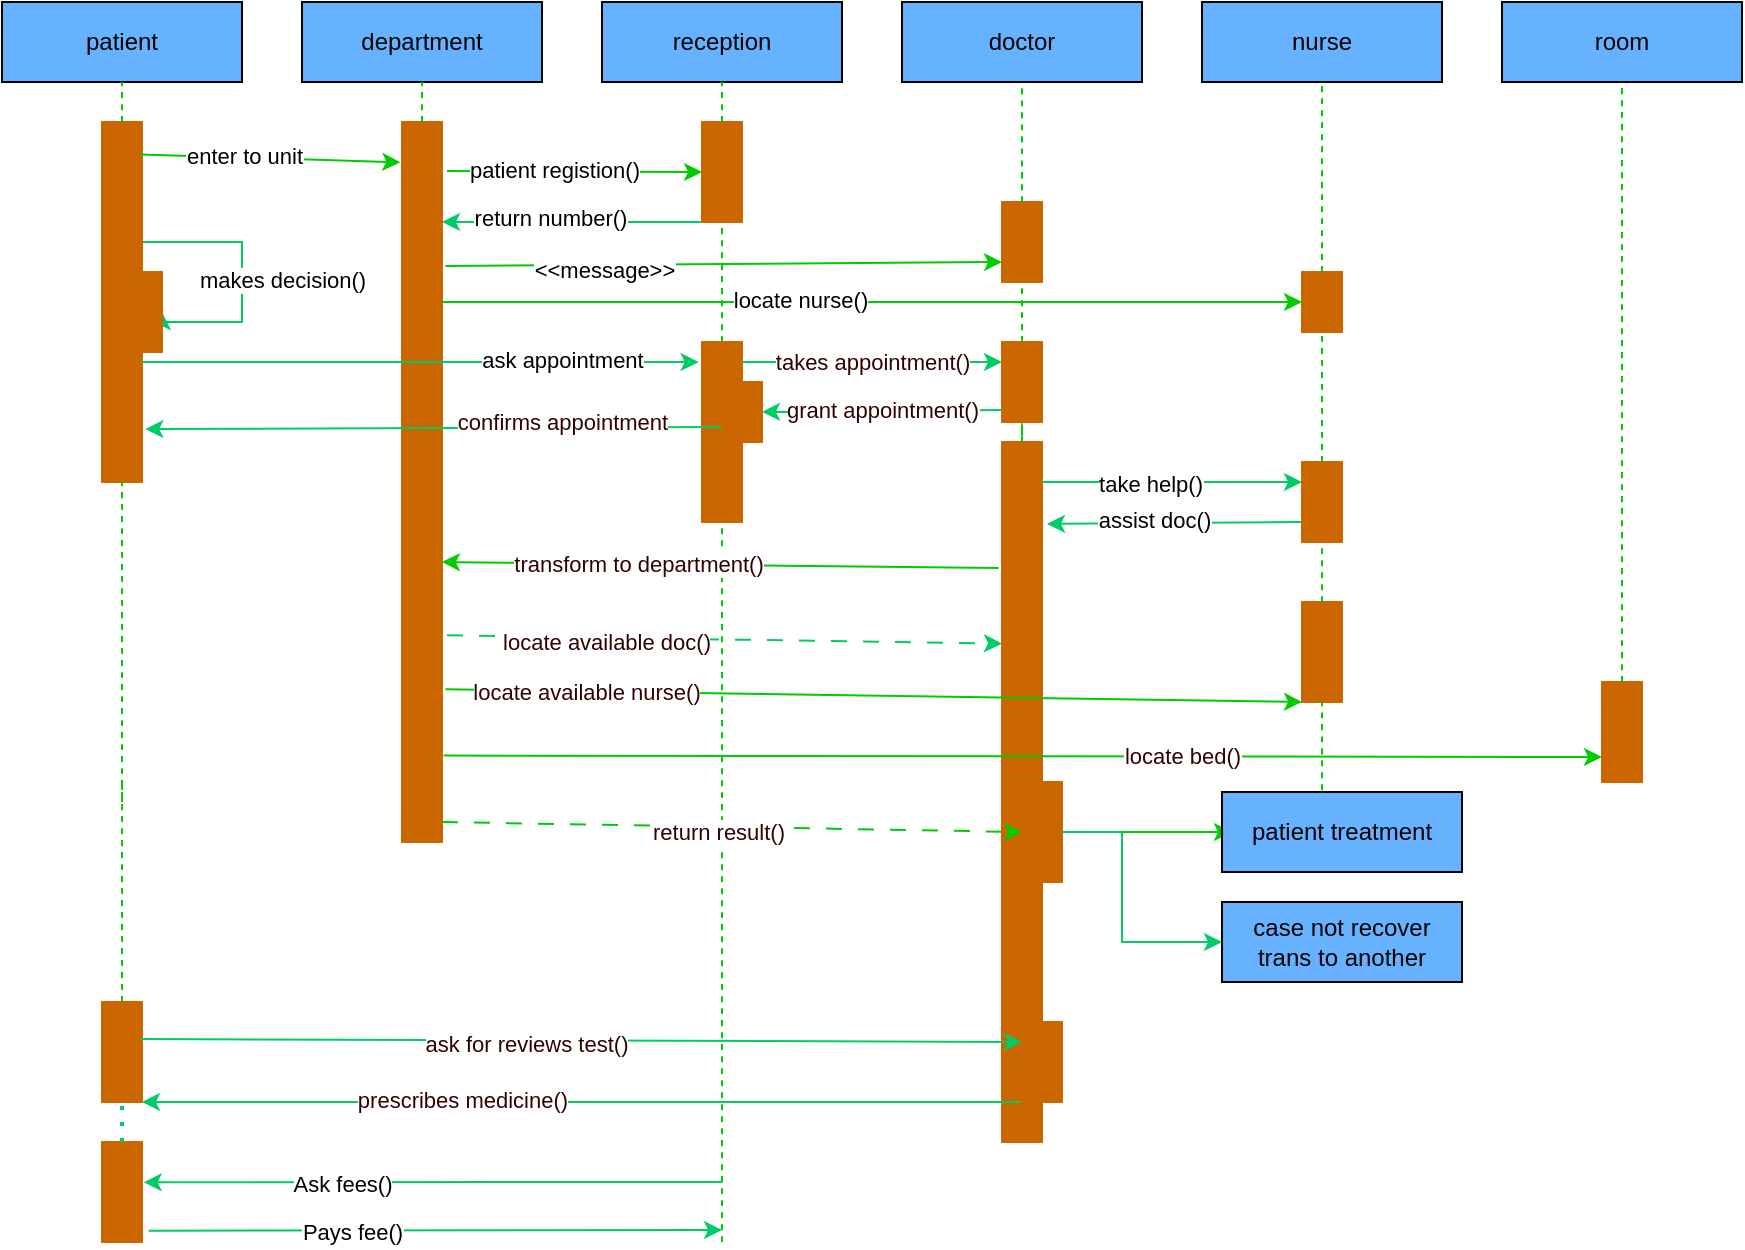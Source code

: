 <mxfile version="20.8.21" type="device"><diagram id="qHvxun3N_Z0lunvuqmwv" name="Page-1"><mxGraphModel dx="1195" dy="589" grid="1" gridSize="10" guides="1" tooltips="1" connect="1" arrows="1" fold="1" page="1" pageScale="1" pageWidth="850" pageHeight="1100" math="0" shadow="0"><root><mxCell id="0"/><mxCell id="1" parent="0"/><mxCell id="tZswr8OF2Q7YrGs5RH1e-1" value="patient" style="rounded=0;whiteSpace=wrap;html=1;fillColor=#66B2FF;" parent="1" vertex="1"><mxGeometry x="20" y="80" width="120" height="40" as="geometry"/></mxCell><mxCell id="tZswr8OF2Q7YrGs5RH1e-2" value="department" style="rounded=0;whiteSpace=wrap;html=1;fillColor=#66B2FF;" parent="1" vertex="1"><mxGeometry x="170" y="80" width="120" height="40" as="geometry"/></mxCell><mxCell id="tZswr8OF2Q7YrGs5RH1e-3" value="reception" style="rounded=0;whiteSpace=wrap;html=1;fillColor=#66B2FF;" parent="1" vertex="1"><mxGeometry x="320" y="80" width="120" height="40" as="geometry"/></mxCell><mxCell id="tZswr8OF2Q7YrGs5RH1e-4" value="doctor" style="rounded=0;whiteSpace=wrap;html=1;fillColor=#66B2FF;" parent="1" vertex="1"><mxGeometry x="470" y="80" width="120" height="40" as="geometry"/></mxCell><mxCell id="tZswr8OF2Q7YrGs5RH1e-5" value="nurse" style="rounded=0;whiteSpace=wrap;html=1;fillColor=#66B2FF;" parent="1" vertex="1"><mxGeometry x="620" y="80" width="120" height="40" as="geometry"/></mxCell><mxCell id="tZswr8OF2Q7YrGs5RH1e-6" value="room" style="rounded=0;whiteSpace=wrap;html=1;fillColor=#66B2FF;" parent="1" vertex="1"><mxGeometry x="770" y="80" width="120" height="40" as="geometry"/></mxCell><mxCell id="wOqtsCapLkbVCEnvWs1O-21" value="makes decision()" style="edgeStyle=orthogonalEdgeStyle;rounded=0;orthogonalLoop=1;jettySize=auto;html=1;strokeColor=#00CC66;entryX=1;entryY=0.5;entryDx=0;entryDy=0;exitX=1;exitY=0.352;exitDx=0;exitDy=0;exitPerimeter=0;" edge="1" parent="1" target="wOqtsCapLkbVCEnvWs1O-64"><mxGeometry x="0.116" y="20" relative="1" as="geometry"><mxPoint x="90" y="240.36" as="targetPoint"/><mxPoint x="90" y="184.64" as="sourcePoint"/><Array as="points"><mxPoint x="90" y="200"/><mxPoint x="140" y="200"/><mxPoint x="140" y="240"/><mxPoint x="100" y="240"/></Array><mxPoint as="offset"/></mxGeometry></mxCell><mxCell id="tZswr8OF2Q7YrGs5RH1e-7" value="" style="rounded=0;whiteSpace=wrap;strokeColor=#CC6600;fontColor=#CC6600;labelBackgroundColor=#CC6600;labelBorderColor=none;html=1;fillColor=#CC6600;" parent="1" vertex="1"><mxGeometry x="70" y="140" width="20" height="180" as="geometry"/></mxCell><mxCell id="tZswr8OF2Q7YrGs5RH1e-16" value="" style="endArrow=none;html=1;entryX=0.5;entryY=1;entryDx=0;entryDy=0;strokeColor=#FFFFFF;fillColor=#ffe6cc;rounded=0;fontColor=#CC6600;" parent="1" target="tZswr8OF2Q7YrGs5RH1e-7" edge="1"><mxGeometry width="50" height="50" relative="1" as="geometry"><mxPoint x="80" y="440" as="sourcePoint"/><mxPoint x="450" y="310" as="targetPoint"/><Array as="points"><mxPoint x="80" y="440"/></Array></mxGeometry></mxCell><mxCell id="tZswr8OF2Q7YrGs5RH1e-17" value="" style="endArrow=none;dashed=1;html=1;strokeColor=#00CC00;curved=1;startArrow=none;entryX=0.5;entryY=1;entryDx=0;entryDy=0;exitX=0.5;exitY=0;exitDx=0;exitDy=0;" parent="1" edge="1" target="tZswr8OF2Q7YrGs5RH1e-7" source="wOqtsCapLkbVCEnvWs1O-15"><mxGeometry width="50" height="50" relative="1" as="geometry"><mxPoint x="80" y="420" as="sourcePoint"/><mxPoint x="80" y="330" as="targetPoint"/></mxGeometry></mxCell><mxCell id="tZswr8OF2Q7YrGs5RH1e-20" value="" style="endArrow=none;dashed=1;html=1;strokeColor=#00CC00;curved=1;entryX=0.5;entryY=1;entryDx=0;entryDy=0;exitX=0.5;exitY=0;exitDx=0;exitDy=0;" parent="1" source="tZswr8OF2Q7YrGs5RH1e-7" target="tZswr8OF2Q7YrGs5RH1e-1" edge="1"><mxGeometry width="50" height="50" relative="1" as="geometry"><mxPoint x="90" y="410" as="sourcePoint"/><mxPoint x="90" y="210" as="targetPoint"/></mxGeometry></mxCell><mxCell id="tZswr8OF2Q7YrGs5RH1e-21" value="" style="rounded=0;whiteSpace=wrap;strokeColor=#CC6600;fontColor=#CC6600;labelBackgroundColor=#CC6600;labelBorderColor=none;html=1;fillColor=#CC6600;" parent="1" vertex="1"><mxGeometry x="220" y="140" width="20" height="360" as="geometry"/></mxCell><mxCell id="wOqtsCapLkbVCEnvWs1O-18" style="edgeStyle=orthogonalEdgeStyle;rounded=0;orthogonalLoop=1;jettySize=auto;html=1;strokeColor=#00CC66;" edge="1" parent="1"><mxGeometry relative="1" as="geometry"><mxPoint x="370" y="190" as="sourcePoint"/><mxPoint x="240" y="190" as="targetPoint"/></mxGeometry></mxCell><mxCell id="wOqtsCapLkbVCEnvWs1O-19" value="return number()" style="edgeLabel;html=1;align=center;verticalAlign=middle;resizable=0;points=[];" vertex="1" connectable="0" parent="wOqtsCapLkbVCEnvWs1O-18"><mxGeometry x="0.167" y="-2" relative="1" as="geometry"><mxPoint as="offset"/></mxGeometry></mxCell><mxCell id="tZswr8OF2Q7YrGs5RH1e-23" value="" style="rounded=0;whiteSpace=wrap;strokeColor=#CC6600;fontColor=#CC6600;labelBackgroundColor=#CC6600;labelBorderColor=none;html=1;fillColor=#CC6600;" parent="1" vertex="1"><mxGeometry x="370" y="140" width="20" height="50" as="geometry"/></mxCell><mxCell id="tZswr8OF2Q7YrGs5RH1e-24" value="" style="rounded=0;whiteSpace=wrap;strokeColor=#CC6600;fontColor=#CC6600;labelBackgroundColor=#CC6600;labelBorderColor=none;html=1;fillColor=#CC6600;" parent="1" vertex="1"><mxGeometry x="520" y="180" width="20" height="40" as="geometry"/></mxCell><mxCell id="tZswr8OF2Q7YrGs5RH1e-26" value="" style="rounded=0;whiteSpace=wrap;strokeColor=#CC6600;fontColor=#CC6600;labelBackgroundColor=#CC6600;labelBorderColor=none;html=1;fillColor=#CC6600;" parent="1" vertex="1"><mxGeometry x="530" y="470" width="20" height="50" as="geometry"/></mxCell><mxCell id="tZswr8OF2Q7YrGs5RH1e-29" value="" style="rounded=0;whiteSpace=wrap;strokeColor=#CC6600;fontColor=#CC6600;labelBackgroundColor=#CC6600;labelBorderColor=none;html=1;fillColor=#CC6600;" parent="1" vertex="1"><mxGeometry x="670" y="215" width="20" height="30" as="geometry"/></mxCell><mxCell id="tZswr8OF2Q7YrGs5RH1e-30" value="" style="rounded=0;whiteSpace=wrap;strokeColor=#CC6600;fontColor=#CC6600;labelBackgroundColor=#CC6600;labelBorderColor=none;html=1;fillColor=#CC6600;" parent="1" vertex="1"><mxGeometry x="670" y="380" width="20" height="50" as="geometry"/></mxCell><mxCell id="tZswr8OF2Q7YrGs5RH1e-33" value="" style="rounded=0;whiteSpace=wrap;strokeColor=#CC6600;fontColor=#CC6600;labelBackgroundColor=#CC6600;labelBorderColor=none;html=1;fillColor=#CC6600;" parent="1" vertex="1"><mxGeometry x="820" y="420" width="20" height="50" as="geometry"/></mxCell><mxCell id="tZswr8OF2Q7YrGs5RH1e-35" value="" style="endArrow=none;dashed=1;html=1;strokeColor=#00CC00;curved=1;entryX=0.5;entryY=1;entryDx=0;entryDy=0;" parent="1" source="tZswr8OF2Q7YrGs5RH1e-21" target="tZswr8OF2Q7YrGs5RH1e-2" edge="1"><mxGeometry width="50" height="50" relative="1" as="geometry"><mxPoint x="100" y="500" as="sourcePoint"/><mxPoint x="230" y="130" as="targetPoint"/></mxGeometry></mxCell><mxCell id="tZswr8OF2Q7YrGs5RH1e-36" value="" style="endArrow=none;dashed=1;html=1;strokeColor=#00CC00;curved=1;entryX=0.5;entryY=1;entryDx=0;entryDy=0;" parent="1" target="tZswr8OF2Q7YrGs5RH1e-23" edge="1"><mxGeometry width="50" height="50" relative="1" as="geometry"><mxPoint x="380" y="700" as="sourcePoint"/><mxPoint x="110" y="230" as="targetPoint"/></mxGeometry></mxCell><mxCell id="tZswr8OF2Q7YrGs5RH1e-37" value="" style="endArrow=none;dashed=1;html=1;strokeColor=#00CC00;curved=1;exitX=0.5;exitY=0;exitDx=0;exitDy=0;entryX=0.5;entryY=1;entryDx=0;entryDy=0;" parent="1" source="tZswr8OF2Q7YrGs5RH1e-23" target="tZswr8OF2Q7YrGs5RH1e-3" edge="1"><mxGeometry width="50" height="50" relative="1" as="geometry"><mxPoint x="120" y="520" as="sourcePoint"/><mxPoint x="380" y="130" as="targetPoint"/></mxGeometry></mxCell><mxCell id="tZswr8OF2Q7YrGs5RH1e-38" value="" style="endArrow=none;dashed=1;html=1;strokeColor=#00CC00;curved=1;entryX=0.5;entryY=1;entryDx=0;entryDy=0;exitX=0.5;exitY=0;exitDx=0;exitDy=0;" parent="1" source="tZswr8OF2Q7YrGs5RH1e-24" target="tZswr8OF2Q7YrGs5RH1e-4" edge="1"><mxGeometry width="50" height="50" relative="1" as="geometry"><mxPoint x="130" y="530" as="sourcePoint"/><mxPoint x="130" y="250" as="targetPoint"/></mxGeometry></mxCell><mxCell id="tZswr8OF2Q7YrGs5RH1e-39" value="" style="endArrow=none;dashed=1;html=1;strokeColor=#00CC00;curved=1;entryX=0.5;entryY=1;entryDx=0;entryDy=0;startArrow=none;" parent="1" source="wOqtsCapLkbVCEnvWs1O-46" target="tZswr8OF2Q7YrGs5RH1e-24" edge="1"><mxGeometry width="50" height="50" relative="1" as="geometry"><mxPoint x="540" y="180" as="sourcePoint"/><mxPoint x="540" y="130" as="targetPoint"/></mxGeometry></mxCell><mxCell id="tZswr8OF2Q7YrGs5RH1e-40" value="" style="endArrow=none;dashed=1;html=1;strokeColor=#00CC00;curved=1;entryX=0.5;entryY=0;entryDx=0;entryDy=0;startArrow=none;" parent="1" source="tZswr8OF2Q7YrGs5RH1e-25" target="tZswr8OF2Q7YrGs5RH1e-26" edge="1"><mxGeometry width="50" height="50" relative="1" as="geometry"><mxPoint x="530" y="290" as="sourcePoint"/><mxPoint x="550" y="140" as="targetPoint"/></mxGeometry></mxCell><mxCell id="tZswr8OF2Q7YrGs5RH1e-41" value="" style="endArrow=none;dashed=1;html=1;strokeColor=#00CC00;curved=1;entryX=0.5;entryY=1;entryDx=0;entryDy=0;" parent="1" target="tZswr8OF2Q7YrGs5RH1e-26" edge="1"><mxGeometry width="50" height="50" relative="1" as="geometry"><mxPoint x="530" y="480" as="sourcePoint"/><mxPoint x="560" y="150" as="targetPoint"/></mxGeometry></mxCell><mxCell id="tZswr8OF2Q7YrGs5RH1e-42" value="" style="endArrow=none;dashed=1;html=1;strokeColor=#00CC00;curved=1;entryX=0.5;entryY=1;entryDx=0;entryDy=0;exitX=0.5;exitY=0;exitDx=0;exitDy=0;" parent="1" source="tZswr8OF2Q7YrGs5RH1e-29" target="tZswr8OF2Q7YrGs5RH1e-5" edge="1"><mxGeometry width="50" height="50" relative="1" as="geometry"><mxPoint x="570" y="210" as="sourcePoint"/><mxPoint x="570" y="160" as="targetPoint"/></mxGeometry></mxCell><mxCell id="tZswr8OF2Q7YrGs5RH1e-43" value="" style="endArrow=none;dashed=1;html=1;strokeColor=#00CC00;curved=1;entryX=0.5;entryY=1;entryDx=0;entryDy=0;exitX=0.5;exitY=0;exitDx=0;exitDy=0;startArrow=none;" parent="1" source="wOqtsCapLkbVCEnvWs1O-26" target="tZswr8OF2Q7YrGs5RH1e-29" edge="1"><mxGeometry width="50" height="50" relative="1" as="geometry"><mxPoint x="580" y="220" as="sourcePoint"/><mxPoint x="580" y="170" as="targetPoint"/></mxGeometry></mxCell><mxCell id="tZswr8OF2Q7YrGs5RH1e-44" value="" style="endArrow=none;dashed=1;html=1;strokeColor=#00CC00;curved=1;entryX=0.5;entryY=1;entryDx=0;entryDy=0;" parent="1" target="tZswr8OF2Q7YrGs5RH1e-30" edge="1"><mxGeometry width="50" height="50" relative="1" as="geometry"><mxPoint x="680" y="480" as="sourcePoint"/><mxPoint x="590" y="180" as="targetPoint"/></mxGeometry></mxCell><mxCell id="tZswr8OF2Q7YrGs5RH1e-45" value="" style="endArrow=none;dashed=1;html=1;strokeColor=#00CC00;curved=1;entryX=0.5;entryY=1;entryDx=0;entryDy=0;exitX=0.5;exitY=0;exitDx=0;exitDy=0;" parent="1" source="tZswr8OF2Q7YrGs5RH1e-33" target="tZswr8OF2Q7YrGs5RH1e-6" edge="1"><mxGeometry width="50" height="50" relative="1" as="geometry"><mxPoint x="600" y="240" as="sourcePoint"/><mxPoint x="600" y="190" as="targetPoint"/></mxGeometry></mxCell><mxCell id="tZswr8OF2Q7YrGs5RH1e-47" value="" style="endArrow=classic;html=1;rounded=0;fontColor=#CC6600;strokeColor=#00CC00;exitX=0.958;exitY=0.09;exitDx=0;exitDy=0;entryX=-0.042;entryY=0.056;entryDx=0;entryDy=0;entryPerimeter=0;exitPerimeter=0;" parent="1" source="tZswr8OF2Q7YrGs5RH1e-7" target="tZswr8OF2Q7YrGs5RH1e-21" edge="1"><mxGeometry width="50" height="50" relative="1" as="geometry"><mxPoint x="400" y="260" as="sourcePoint"/><mxPoint x="450" y="210" as="targetPoint"/></mxGeometry></mxCell><mxCell id="wOqtsCapLkbVCEnvWs1O-20" value="enter to unit" style="edgeLabel;html=1;align=center;verticalAlign=middle;resizable=0;points=[];" vertex="1" connectable="0" parent="tZswr8OF2Q7YrGs5RH1e-47"><mxGeometry x="-0.205" y="1" relative="1" as="geometry"><mxPoint as="offset"/></mxGeometry></mxCell><mxCell id="tZswr8OF2Q7YrGs5RH1e-48" value="" style="endArrow=classic;html=1;rounded=0;fontColor=#CC6600;strokeColor=#00CC00;entryX=0;entryY=0.5;entryDx=0;entryDy=0;exitX=1.125;exitY=0.068;exitDx=0;exitDy=0;exitPerimeter=0;" parent="1" edge="1" target="tZswr8OF2Q7YrGs5RH1e-23" source="tZswr8OF2Q7YrGs5RH1e-21"><mxGeometry width="50" height="50" relative="1" as="geometry"><mxPoint x="240" y="184.58" as="sourcePoint"/><mxPoint x="370" y="184.58" as="targetPoint"/></mxGeometry></mxCell><mxCell id="wOqtsCapLkbVCEnvWs1O-17" value="patient registion()" style="edgeLabel;html=1;align=center;verticalAlign=middle;resizable=0;points=[];" vertex="1" connectable="0" parent="tZswr8OF2Q7YrGs5RH1e-48"><mxGeometry x="-0.167" y="1" relative="1" as="geometry"><mxPoint as="offset"/></mxGeometry></mxCell><mxCell id="tZswr8OF2Q7YrGs5RH1e-49" value="" style="endArrow=classic;html=1;rounded=0;fontColor=#CC6600;strokeColor=#00CC00;exitX=1.083;exitY=0.2;exitDx=0;exitDy=0;exitPerimeter=0;entryX=0;entryY=0.75;entryDx=0;entryDy=0;" parent="1" source="tZswr8OF2Q7YrGs5RH1e-21" target="tZswr8OF2Q7YrGs5RH1e-24" edge="1"><mxGeometry width="50" height="50" relative="1" as="geometry"><mxPoint x="110" y="195" as="sourcePoint"/><mxPoint x="520" y="203" as="targetPoint"/></mxGeometry></mxCell><mxCell id="wOqtsCapLkbVCEnvWs1O-16" value="&amp;lt;&amp;lt;message&amp;gt;&amp;gt;" style="edgeLabel;html=1;align=center;verticalAlign=middle;resizable=0;points=[];" vertex="1" connectable="0" parent="tZswr8OF2Q7YrGs5RH1e-49"><mxGeometry x="-0.434" y="-2" relative="1" as="geometry"><mxPoint as="offset"/></mxGeometry></mxCell><mxCell id="tZswr8OF2Q7YrGs5RH1e-25" value="" style="rounded=0;whiteSpace=wrap;strokeColor=#CC6600;fontColor=#CC6600;labelBackgroundColor=#CC6600;labelBorderColor=none;html=1;fillColor=#CC6600;" parent="1" vertex="1"><mxGeometry x="520" y="300" width="20" height="350" as="geometry"/></mxCell><mxCell id="tZswr8OF2Q7YrGs5RH1e-52" value="" style="endArrow=none;dashed=1;html=1;strokeColor=#00CC00;curved=1;entryX=0.5;entryY=0;entryDx=0;entryDy=0;startArrow=none;" parent="1" target="tZswr8OF2Q7YrGs5RH1e-25" edge="1"><mxGeometry width="50" height="50" relative="1" as="geometry"><mxPoint x="530" y="270" as="sourcePoint"/><mxPoint x="530" y="340" as="targetPoint"/></mxGeometry></mxCell><mxCell id="tZswr8OF2Q7YrGs5RH1e-54" value="" style="endArrow=classic;html=1;rounded=0;fontColor=#CC6600;strokeColor=#00CC00;exitX=1;exitY=0.25;exitDx=0;exitDy=0;entryX=0;entryY=0.5;entryDx=0;entryDy=0;" parent="1" source="tZswr8OF2Q7YrGs5RH1e-21" target="tZswr8OF2Q7YrGs5RH1e-29" edge="1"><mxGeometry width="50" height="50" relative="1" as="geometry"><mxPoint x="250" y="230" as="sourcePoint"/><mxPoint x="670" y="270" as="targetPoint"/></mxGeometry></mxCell><mxCell id="wOqtsCapLkbVCEnvWs1O-8" value="locate nurse()" style="edgeLabel;html=1;align=center;verticalAlign=middle;resizable=0;points=[];" vertex="1" connectable="0" parent="tZswr8OF2Q7YrGs5RH1e-54"><mxGeometry x="-0.167" y="1" relative="1" as="geometry"><mxPoint as="offset"/></mxGeometry></mxCell><mxCell id="tZswr8OF2Q7YrGs5RH1e-55" value="" style="endArrow=classic;html=1;rounded=0;fontColor=#CC6600;strokeColor=#00CC00;exitX=-0.083;exitY=0.18;exitDx=0;exitDy=0;exitPerimeter=0;" parent="1" source="tZswr8OF2Q7YrGs5RH1e-25" edge="1"><mxGeometry width="50" height="50" relative="1" as="geometry"><mxPoint x="260" y="240" as="sourcePoint"/><mxPoint x="240" y="360" as="targetPoint"/></mxGeometry></mxCell><mxCell id="wOqtsCapLkbVCEnvWs1O-54" value="transform to department()" style="edgeLabel;html=1;align=center;verticalAlign=middle;resizable=0;points=[];fontColor=#330000;" vertex="1" connectable="0" parent="tZswr8OF2Q7YrGs5RH1e-55"><mxGeometry x="0.224" y="1" relative="1" as="geometry"><mxPoint x="-10" y="-1" as="offset"/></mxGeometry></mxCell><mxCell id="tZswr8OF2Q7YrGs5RH1e-56" value="" style="endArrow=classic;html=1;rounded=0;fontColor=#CC6600;strokeColor=#00CC00;exitX=1.083;exitY=0.788;exitDx=0;exitDy=0;exitPerimeter=0;" parent="1" source="tZswr8OF2Q7YrGs5RH1e-21" edge="1"><mxGeometry width="50" height="50" relative="1" as="geometry"><mxPoint x="250" y="430" as="sourcePoint"/><mxPoint x="670" y="430" as="targetPoint"/></mxGeometry></mxCell><mxCell id="wOqtsCapLkbVCEnvWs1O-63" value="locate available nurse()" style="edgeLabel;html=1;align=center;verticalAlign=middle;resizable=0;points=[];fontColor=#330000;" vertex="1" connectable="0" parent="tZswr8OF2Q7YrGs5RH1e-56"><mxGeometry x="-0.67" relative="1" as="geometry"><mxPoint as="offset"/></mxGeometry></mxCell><mxCell id="tZswr8OF2Q7YrGs5RH1e-57" value="" style="endArrow=classic;html=1;rounded=0;fontColor=#CC6600;strokeColor=#00CC00;entryX=0;entryY=0.5;entryDx=0;entryDy=0;dashed=1;dashPattern=8 8;" parent="1" target="tZswr8OF2Q7YrGs5RH1e-26" edge="1"><mxGeometry width="50" height="50" relative="1" as="geometry"><mxPoint x="240" y="490" as="sourcePoint"/><mxPoint x="560" y="255" as="targetPoint"/></mxGeometry></mxCell><mxCell id="wOqtsCapLkbVCEnvWs1O-41" value="return result()" style="edgeLabel;html=1;align=center;verticalAlign=middle;resizable=0;points=[];fontColor=#330000;" vertex="1" connectable="0" parent="tZswr8OF2Q7YrGs5RH1e-57"><mxGeometry x="-0.205" y="-1" relative="1" as="geometry"><mxPoint x="22" y="2" as="offset"/></mxGeometry></mxCell><mxCell id="tZswr8OF2Q7YrGs5RH1e-58" value="" style="endArrow=classic;html=1;rounded=0;fontColor=#CC6600;strokeColor=#00CC00;exitX=1.042;exitY=0.88;exitDx=0;exitDy=0;exitPerimeter=0;entryX=0;entryY=0.75;entryDx=0;entryDy=0;" parent="1" source="tZswr8OF2Q7YrGs5RH1e-21" edge="1" target="tZswr8OF2Q7YrGs5RH1e-33"><mxGeometry width="50" height="50" relative="1" as="geometry"><mxPoint x="290" y="270" as="sourcePoint"/><mxPoint x="820" y="360" as="targetPoint"/></mxGeometry></mxCell><mxCell id="wOqtsCapLkbVCEnvWs1O-39" value="locate bed()" style="edgeLabel;html=1;align=center;verticalAlign=middle;resizable=0;points=[];fontColor=#330000;" vertex="1" connectable="0" parent="tZswr8OF2Q7YrGs5RH1e-58"><mxGeometry x="-0.087" relative="1" as="geometry"><mxPoint x="104" as="offset"/></mxGeometry></mxCell><mxCell id="tZswr8OF2Q7YrGs5RH1e-63" value="" style="endArrow=classic;html=1;rounded=0;fontColor=#CC6600;strokeColor=#00CC00;entryX=0;entryY=0.5;entryDx=0;entryDy=0;exitX=1;exitY=0.5;exitDx=0;exitDy=0;" parent="1" edge="1" source="tZswr8OF2Q7YrGs5RH1e-26"><mxGeometry width="50" height="50" relative="1" as="geometry"><mxPoint x="560" y="425" as="sourcePoint"/><mxPoint x="635" y="495" as="targetPoint"/></mxGeometry></mxCell><mxCell id="wOqtsCapLkbVCEnvWs1O-2" value="" style="endArrow=classic;html=1;rounded=0;strokeColor=#00CC66;entryX=1.042;entryY=0.403;entryDx=0;entryDy=0;entryPerimeter=0;" edge="1" parent="1" target="wOqtsCapLkbVCEnvWs1O-5"><mxGeometry width="50" height="50" relative="1" as="geometry"><mxPoint x="380" y="670" as="sourcePoint"/><mxPoint x="80" y="560" as="targetPoint"/></mxGeometry></mxCell><mxCell id="wOqtsCapLkbVCEnvWs1O-3" value="Ask fees()" style="edgeLabel;html=1;align=center;verticalAlign=middle;resizable=0;points=[];" vertex="1" connectable="0" parent="wOqtsCapLkbVCEnvWs1O-2"><mxGeometry x="-0.133" y="1" relative="1" as="geometry"><mxPoint x="-65" as="offset"/></mxGeometry></mxCell><mxCell id="wOqtsCapLkbVCEnvWs1O-5" value="" style="rounded=0;whiteSpace=wrap;strokeColor=#CC6600;fontColor=#CC6600;labelBackgroundColor=#CC6600;labelBorderColor=none;html=1;fillColor=#CC6600;" vertex="1" parent="1"><mxGeometry x="70" y="650" width="20" height="50" as="geometry"/></mxCell><mxCell id="wOqtsCapLkbVCEnvWs1O-6" value="" style="endArrow=classic;html=1;rounded=0;strokeColor=#00CC66;exitX=1.167;exitY=0.887;exitDx=0;exitDy=0;exitPerimeter=0;" edge="1" parent="1" source="wOqtsCapLkbVCEnvWs1O-5"><mxGeometry width="50" height="50" relative="1" as="geometry"><mxPoint x="90" y="580" as="sourcePoint"/><mxPoint x="380" y="694" as="targetPoint"/></mxGeometry></mxCell><mxCell id="wOqtsCapLkbVCEnvWs1O-7" value="Pays fee()" style="edgeLabel;html=1;align=center;verticalAlign=middle;resizable=0;points=[];" vertex="1" connectable="0" parent="wOqtsCapLkbVCEnvWs1O-6"><mxGeometry x="-0.293" y="-1" relative="1" as="geometry"><mxPoint as="offset"/></mxGeometry></mxCell><mxCell id="wOqtsCapLkbVCEnvWs1O-12" value="" style="endArrow=none;dashed=1;html=1;strokeColor=#00CC00;curved=1;" edge="1" parent="1"><mxGeometry width="50" height="50" relative="1" as="geometry"><mxPoint x="80" y="480" as="sourcePoint"/><mxPoint x="80" y="470" as="targetPoint"/></mxGeometry></mxCell><mxCell id="wOqtsCapLkbVCEnvWs1O-15" value="" style="rounded=0;whiteSpace=wrap;strokeColor=#CC6600;fontColor=#CC6600;labelBackgroundColor=#CC6600;labelBorderColor=none;html=1;fillColor=#CC6600;" vertex="1" parent="1"><mxGeometry x="70" y="580" width="20" height="50" as="geometry"/></mxCell><mxCell id="wOqtsCapLkbVCEnvWs1O-22" value="" style="endArrow=classic;html=1;rounded=0;strokeColor=#00CC66;entryX=-0.042;entryY=0.1;entryDx=0;entryDy=0;entryPerimeter=0;" edge="1" parent="1"><mxGeometry width="50" height="50" relative="1" as="geometry"><mxPoint x="90" y="260" as="sourcePoint"/><mxPoint x="368.33" y="260" as="targetPoint"/></mxGeometry></mxCell><mxCell id="wOqtsCapLkbVCEnvWs1O-24" value="ask appointment" style="edgeLabel;html=1;align=center;verticalAlign=middle;resizable=0;points=[];" vertex="1" connectable="0" parent="wOqtsCapLkbVCEnvWs1O-22"><mxGeometry x="-0.342" y="1" relative="1" as="geometry"><mxPoint x="118" as="offset"/></mxGeometry></mxCell><mxCell id="wOqtsCapLkbVCEnvWs1O-25" style="edgeStyle=orthogonalEdgeStyle;rounded=0;orthogonalLoop=1;jettySize=auto;html=1;exitX=0.5;exitY=1;exitDx=0;exitDy=0;strokeColor=#00CC66;" edge="1" parent="1" source="tZswr8OF2Q7YrGs5RH1e-24" target="tZswr8OF2Q7YrGs5RH1e-24"><mxGeometry relative="1" as="geometry"/></mxCell><mxCell id="wOqtsCapLkbVCEnvWs1O-28" value="" style="endArrow=none;dashed=1;html=1;strokeColor=#00CC00;curved=1;entryX=0.5;entryY=0;entryDx=0;entryDy=0;" edge="1" parent="1"><mxGeometry width="50" height="50" relative="1" as="geometry"><mxPoint x="530" y="250" as="sourcePoint"/><mxPoint x="530" y="240" as="targetPoint"/></mxGeometry></mxCell><mxCell id="wOqtsCapLkbVCEnvWs1O-29" value="" style="endArrow=classic;html=1;rounded=0;strokeColor=#00CC66;entryX=0;entryY=0.25;entryDx=0;entryDy=0;" edge="1" parent="1" target="wOqtsCapLkbVCEnvWs1O-26"><mxGeometry width="50" height="50" relative="1" as="geometry"><mxPoint x="540" y="320" as="sourcePoint"/><mxPoint x="460" y="300" as="targetPoint"/></mxGeometry></mxCell><mxCell id="wOqtsCapLkbVCEnvWs1O-30" value="take help()" style="edgeLabel;html=1;align=center;verticalAlign=middle;resizable=0;points=[];" vertex="1" connectable="0" parent="wOqtsCapLkbVCEnvWs1O-29"><mxGeometry x="-0.167" y="-1" relative="1" as="geometry"><mxPoint as="offset"/></mxGeometry></mxCell><mxCell id="wOqtsCapLkbVCEnvWs1O-31" value="" style="endArrow=classic;html=1;rounded=0;strokeColor=#00CC66;exitX=0;exitY=0.75;exitDx=0;exitDy=0;entryX=1.125;entryY=0.117;entryDx=0;entryDy=0;entryPerimeter=0;" edge="1" parent="1" source="wOqtsCapLkbVCEnvWs1O-26" target="tZswr8OF2Q7YrGs5RH1e-25"><mxGeometry width="50" height="50" relative="1" as="geometry"><mxPoint x="410" y="350" as="sourcePoint"/><mxPoint x="460" y="300" as="targetPoint"/></mxGeometry></mxCell><mxCell id="wOqtsCapLkbVCEnvWs1O-32" value="assist doc()" style="edgeLabel;html=1;align=center;verticalAlign=middle;resizable=0;points=[];" vertex="1" connectable="0" parent="wOqtsCapLkbVCEnvWs1O-31"><mxGeometry x="0.168" y="-2" relative="1" as="geometry"><mxPoint as="offset"/></mxGeometry></mxCell><mxCell id="wOqtsCapLkbVCEnvWs1O-34" value="" style="endArrow=classic;html=1;rounded=0;strokeColor=#00CC66;exitX=1;exitY=0.5;exitDx=0;exitDy=0;entryX=0;entryY=0.5;entryDx=0;entryDy=0;" edge="1" parent="1" source="tZswr8OF2Q7YrGs5RH1e-26" target="wOqtsCapLkbVCEnvWs1O-36"><mxGeometry width="50" height="50" relative="1" as="geometry"><mxPoint x="410" y="350" as="sourcePoint"/><mxPoint x="635" y="565" as="targetPoint"/><Array as="points"><mxPoint x="580" y="495"/><mxPoint x="580" y="550"/></Array></mxGeometry></mxCell><mxCell id="wOqtsCapLkbVCEnvWs1O-35" value="patient treatment" style="rounded=0;whiteSpace=wrap;html=1;fillColor=#66B2FF;" vertex="1" parent="1"><mxGeometry x="630" y="475" width="120" height="40" as="geometry"/></mxCell><mxCell id="wOqtsCapLkbVCEnvWs1O-36" value="case not recover&lt;br&gt;trans to another" style="rounded=0;whiteSpace=wrap;html=1;fillColor=#66B2FF;" vertex="1" parent="1"><mxGeometry x="630" y="530" width="120" height="40" as="geometry"/></mxCell><mxCell id="wOqtsCapLkbVCEnvWs1O-43" value="" style="endArrow=none;dashed=1;html=1;strokeColor=#00CC00;curved=1;entryX=0.5;entryY=1;entryDx=0;entryDy=0;exitX=0.5;exitY=0;exitDx=0;exitDy=0;" edge="1" parent="1" source="tZswr8OF2Q7YrGs5RH1e-30" target="wOqtsCapLkbVCEnvWs1O-26"><mxGeometry width="50" height="50" relative="1" as="geometry"><mxPoint x="680" y="360" as="sourcePoint"/><mxPoint x="680" y="240" as="targetPoint"/></mxGeometry></mxCell><mxCell id="wOqtsCapLkbVCEnvWs1O-26" value="" style="rounded=0;whiteSpace=wrap;strokeColor=#CC6600;fontColor=#CC6600;labelBackgroundColor=#CC6600;labelBorderColor=none;html=1;fillColor=#CC6600;" vertex="1" parent="1"><mxGeometry x="670" y="310" width="20" height="40" as="geometry"/></mxCell><mxCell id="wOqtsCapLkbVCEnvWs1O-44" value="" style="rounded=0;whiteSpace=wrap;strokeColor=#CC6600;fontColor=#CC6600;labelBackgroundColor=#CC6600;labelBorderColor=none;html=1;fillColor=#CC6600;" vertex="1" parent="1"><mxGeometry x="370" y="250" width="20" height="90" as="geometry"/></mxCell><mxCell id="wOqtsCapLkbVCEnvWs1O-47" value="" style="endArrow=none;dashed=1;html=1;strokeColor=#00CC00;curved=1;entryX=0.5;entryY=1;entryDx=0;entryDy=0;" edge="1" parent="1" source="tZswr8OF2Q7YrGs5RH1e-25" target="wOqtsCapLkbVCEnvWs1O-46"><mxGeometry width="50" height="50" relative="1" as="geometry"><mxPoint x="530" y="300" as="sourcePoint"/><mxPoint x="530" y="220" as="targetPoint"/></mxGeometry></mxCell><mxCell id="wOqtsCapLkbVCEnvWs1O-49" style="edgeStyle=orthogonalEdgeStyle;rounded=0;orthogonalLoop=1;jettySize=auto;html=1;exitX=0.5;exitY=1;exitDx=0;exitDy=0;strokeColor=#00CC66;fontColor=#330000;" edge="1" parent="1" source="wOqtsCapLkbVCEnvWs1O-46"><mxGeometry relative="1" as="geometry"><mxPoint x="530" y="290" as="targetPoint"/></mxGeometry></mxCell><mxCell id="wOqtsCapLkbVCEnvWs1O-46" value="" style="rounded=0;whiteSpace=wrap;strokeColor=#CC6600;fontColor=#CC6600;labelBackgroundColor=#CC6600;labelBorderColor=none;html=1;fillColor=#CC6600;" vertex="1" parent="1"><mxGeometry x="520" y="250" width="20" height="40" as="geometry"/></mxCell><mxCell id="wOqtsCapLkbVCEnvWs1O-48" value="takes appointment()" style="endArrow=classic;html=1;rounded=0;strokeColor=#00CC66;fontColor=#330000;" edge="1" parent="1"><mxGeometry width="50" height="50" relative="1" as="geometry"><mxPoint x="390" y="260" as="sourcePoint"/><mxPoint x="520" y="260" as="targetPoint"/></mxGeometry></mxCell><mxCell id="wOqtsCapLkbVCEnvWs1O-50" value="grant appointment()" style="endArrow=classic;html=1;rounded=0;strokeColor=#00CC66;fontColor=#330000;entryX=1;entryY=0.5;entryDx=0;entryDy=0;" edge="1" parent="1" target="wOqtsCapLkbVCEnvWs1O-51"><mxGeometry width="50" height="50" relative="1" as="geometry"><mxPoint x="520" y="284" as="sourcePoint"/><mxPoint x="460" y="300" as="targetPoint"/></mxGeometry></mxCell><mxCell id="wOqtsCapLkbVCEnvWs1O-51" value="" style="rounded=0;whiteSpace=wrap;strokeColor=#CC6600;fontColor=#CC6600;labelBackgroundColor=#CC6600;labelBorderColor=none;html=1;fillColor=#CC6600;" vertex="1" parent="1"><mxGeometry x="380" y="270" width="20" height="30" as="geometry"/></mxCell><mxCell id="wOqtsCapLkbVCEnvWs1O-52" value="" style="endArrow=classic;html=1;rounded=0;strokeColor=#00CC66;fontColor=#330000;exitX=0;exitY=0.75;exitDx=0;exitDy=0;entryX=1.083;entryY=0.853;entryDx=0;entryDy=0;entryPerimeter=0;" edge="1" parent="1" source="wOqtsCapLkbVCEnvWs1O-51" target="tZswr8OF2Q7YrGs5RH1e-7"><mxGeometry width="50" height="50" relative="1" as="geometry"><mxPoint x="410" y="350" as="sourcePoint"/><mxPoint x="460" y="300" as="targetPoint"/></mxGeometry></mxCell><mxCell id="wOqtsCapLkbVCEnvWs1O-53" value="confirms appointment" style="edgeLabel;html=1;align=center;verticalAlign=middle;resizable=0;points=[];fontColor=#330000;" vertex="1" connectable="0" parent="wOqtsCapLkbVCEnvWs1O-52"><mxGeometry x="-0.214" y="1" relative="1" as="geometry"><mxPoint x="33" y="-4" as="offset"/></mxGeometry></mxCell><mxCell id="wOqtsCapLkbVCEnvWs1O-61" value="" style="endArrow=classic;html=1;rounded=0;dashed=1;dashPattern=8 8;strokeColor=#00CC66;fontColor=#330000;entryX=0;entryY=0.288;entryDx=0;entryDy=0;entryPerimeter=0;exitX=1.125;exitY=0.713;exitDx=0;exitDy=0;exitPerimeter=0;" edge="1" parent="1" source="tZswr8OF2Q7YrGs5RH1e-21" target="tZswr8OF2Q7YrGs5RH1e-25"><mxGeometry width="50" height="50" relative="1" as="geometry"><mxPoint x="240" y="380" as="sourcePoint"/><mxPoint x="520" y="390" as="targetPoint"/></mxGeometry></mxCell><mxCell id="wOqtsCapLkbVCEnvWs1O-62" value="locate available doc()" style="edgeLabel;html=1;align=center;verticalAlign=middle;resizable=0;points=[];fontColor=#330000;" vertex="1" connectable="0" parent="wOqtsCapLkbVCEnvWs1O-61"><mxGeometry x="-0.25" y="-2" relative="1" as="geometry"><mxPoint x="-25" as="offset"/></mxGeometry></mxCell><mxCell id="wOqtsCapLkbVCEnvWs1O-64" value="" style="rounded=0;whiteSpace=wrap;strokeColor=#CC6600;fontColor=#CC6600;labelBackgroundColor=#CC6600;labelBorderColor=none;html=1;fillColor=#CC6600;" vertex="1" parent="1"><mxGeometry x="80" y="215" width="20" height="40" as="geometry"/></mxCell><mxCell id="wOqtsCapLkbVCEnvWs1O-65" value="" style="endArrow=none;dashed=1;html=1;dashPattern=1 3;strokeWidth=2;rounded=0;strokeColor=#00CC66;fontColor=#330000;exitX=0.5;exitY=0;exitDx=0;exitDy=0;entryX=0.5;entryY=1;entryDx=0;entryDy=0;" edge="1" parent="1" source="wOqtsCapLkbVCEnvWs1O-5" target="wOqtsCapLkbVCEnvWs1O-15"><mxGeometry width="50" height="50" relative="1" as="geometry"><mxPoint x="410" y="510" as="sourcePoint"/><mxPoint x="460" y="460" as="targetPoint"/></mxGeometry></mxCell><mxCell id="wOqtsCapLkbVCEnvWs1O-67" value="" style="endArrow=classic;html=1;rounded=0;strokeColor=#00CC66;fontColor=#330000;exitX=0.958;exitY=0.37;exitDx=0;exitDy=0;entryX=0;entryY=0.25;entryDx=0;entryDy=0;exitPerimeter=0;" edge="1" parent="1" source="wOqtsCapLkbVCEnvWs1O-15" target="wOqtsCapLkbVCEnvWs1O-73"><mxGeometry width="50" height="50" relative="1" as="geometry"><mxPoint x="410" y="430" as="sourcePoint"/><mxPoint x="460" y="380" as="targetPoint"/></mxGeometry></mxCell><mxCell id="wOqtsCapLkbVCEnvWs1O-69" value="ask for reviews test()" style="edgeLabel;html=1;align=center;verticalAlign=middle;resizable=0;points=[];fontColor=#330000;" vertex="1" connectable="0" parent="wOqtsCapLkbVCEnvWs1O-67"><mxGeometry x="-0.127" y="-2" relative="1" as="geometry"><mxPoint as="offset"/></mxGeometry></mxCell><mxCell id="wOqtsCapLkbVCEnvWs1O-70" value="" style="endArrow=classic;html=1;rounded=0;strokeColor=#00CC66;fontColor=#330000;entryX=1;entryY=1;entryDx=0;entryDy=0;exitX=0;exitY=1;exitDx=0;exitDy=0;" edge="1" parent="1" source="wOqtsCapLkbVCEnvWs1O-73" target="wOqtsCapLkbVCEnvWs1O-15"><mxGeometry width="50" height="50" relative="1" as="geometry"><mxPoint x="517" y="642" as="sourcePoint"/><mxPoint x="460" y="380" as="targetPoint"/></mxGeometry></mxCell><mxCell id="wOqtsCapLkbVCEnvWs1O-71" value="prescribes medicine()" style="edgeLabel;html=1;align=center;verticalAlign=middle;resizable=0;points=[];fontColor=#330000;" vertex="1" connectable="0" parent="wOqtsCapLkbVCEnvWs1O-70"><mxGeometry x="0.275" y="-1" relative="1" as="geometry"><mxPoint as="offset"/></mxGeometry></mxCell><mxCell id="wOqtsCapLkbVCEnvWs1O-73" value="" style="rounded=0;whiteSpace=wrap;strokeColor=#CC6600;fontColor=#CC6600;labelBackgroundColor=#CC6600;labelBorderColor=none;html=1;fillColor=#CC6600;" vertex="1" parent="1"><mxGeometry x="530" y="590" width="20" height="40" as="geometry"/></mxCell></root></mxGraphModel></diagram></mxfile>